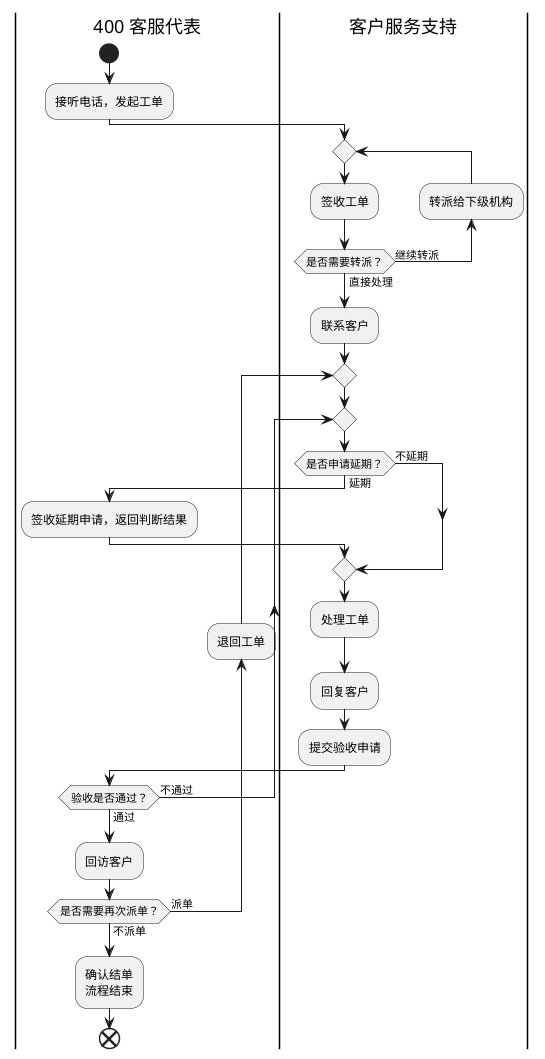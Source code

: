﻿@startuml
|400 客服代表|
start
:接听电话，发起工单;

|客户服务支持|
repeat
    :签收工单;
backward:转派给下级机构;
repeat while(是否需要转派？)is(继续转派)not(直接处理)
:联系客户;

repeat
    repeat
        if(是否申请延期？)then(延期)
        |400 客服代表|
        :签收延期申请，返回判断结果;
        else(不延期)
        endif
        |客户服务支持|
        :处理工单;
        :回复客户;
        :提交验收申请;
        |400 客服代表|
    repeat while(验收是否通过？)is(不通过)not(通过)
    :回访客户;
    backward:退回工单;
repeat while(是否需要再次派单？)is(派单)not(不派单)
:确认结单
流程结束;
end

@enduml


